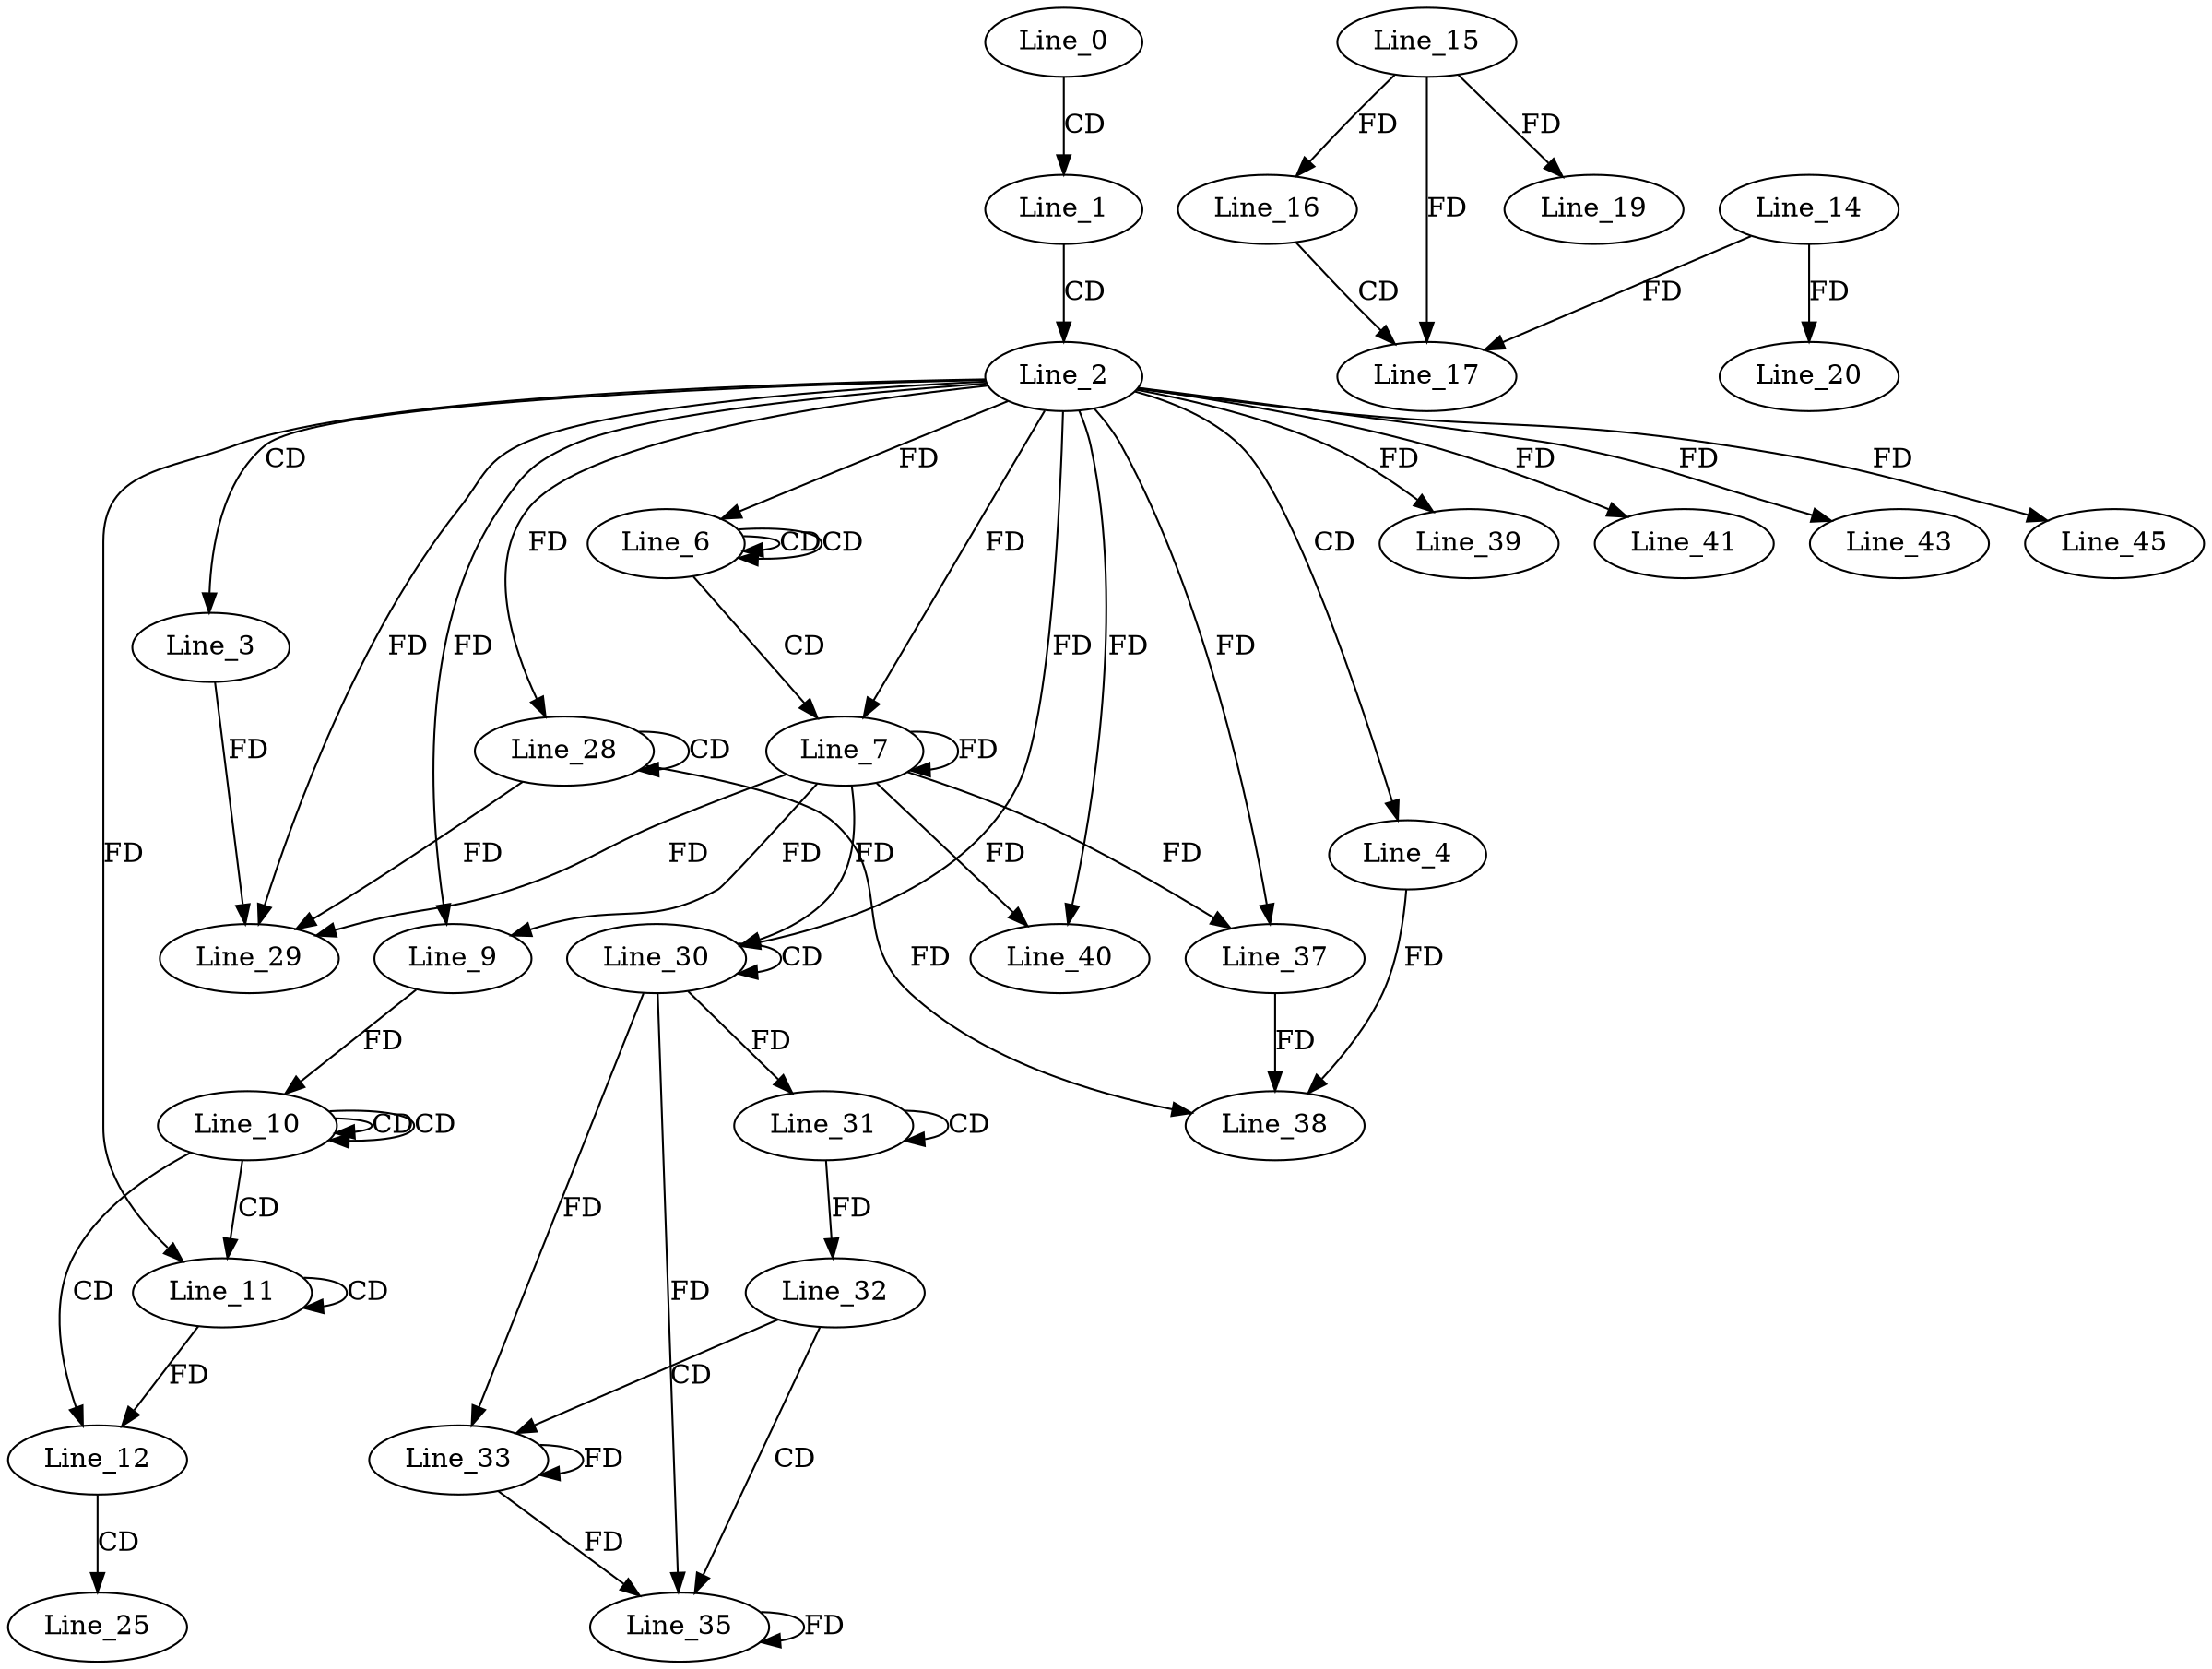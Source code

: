 digraph G {
  Line_0;
  Line_1;
  Line_2;
  Line_3;
  Line_4;
  Line_6;
  Line_6;
  Line_6;
  Line_6;
  Line_7;
  Line_7;
  Line_9;
  Line_10;
  Line_10;
  Line_10;
  Line_9;
  Line_11;
  Line_11;
  Line_12;
  Line_12;
  Line_15;
  Line_16;
  Line_16;
  Line_17;
  Line_14;
  Line_17;
  Line_19;
  Line_20;
  Line_25;
  Line_28;
  Line_28;
  Line_29;
  Line_30;
  Line_30;
  Line_31;
  Line_31;
  Line_32;
  Line_33;
  Line_33;
  Line_35;
  Line_37;
  Line_38;
  Line_37;
  Line_39;
  Line_40;
  Line_40;
  Line_41;
  Line_43;
  Line_45;
  Line_0 -> Line_1 [ label="CD" ];
  Line_1 -> Line_2 [ label="CD" ];
  Line_2 -> Line_3 [ label="CD" ];
  Line_2 -> Line_4 [ label="CD" ];
  Line_6 -> Line_6 [ label="CD" ];
  Line_6 -> Line_6 [ label="CD" ];
  Line_2 -> Line_6 [ label="FD" ];
  Line_6 -> Line_7 [ label="CD" ];
  Line_2 -> Line_7 [ label="FD" ];
  Line_7 -> Line_7 [ label="FD" ];
  Line_2 -> Line_9 [ label="FD" ];
  Line_7 -> Line_9 [ label="FD" ];
  Line_10 -> Line_10 [ label="CD" ];
  Line_10 -> Line_10 [ label="CD" ];
  Line_9 -> Line_10 [ label="FD" ];
  Line_10 -> Line_11 [ label="CD" ];
  Line_11 -> Line_11 [ label="CD" ];
  Line_2 -> Line_11 [ label="FD" ];
  Line_10 -> Line_12 [ label="CD" ];
  Line_11 -> Line_12 [ label="FD" ];
  Line_15 -> Line_16 [ label="FD" ];
  Line_16 -> Line_17 [ label="CD" ];
  Line_14 -> Line_17 [ label="FD" ];
  Line_15 -> Line_17 [ label="FD" ];
  Line_15 -> Line_19 [ label="FD" ];
  Line_14 -> Line_20 [ label="FD" ];
  Line_12 -> Line_25 [ label="CD" ];
  Line_28 -> Line_28 [ label="CD" ];
  Line_2 -> Line_28 [ label="FD" ];
  Line_3 -> Line_29 [ label="FD" ];
  Line_2 -> Line_29 [ label="FD" ];
  Line_7 -> Line_29 [ label="FD" ];
  Line_28 -> Line_29 [ label="FD" ];
  Line_30 -> Line_30 [ label="CD" ];
  Line_2 -> Line_30 [ label="FD" ];
  Line_7 -> Line_30 [ label="FD" ];
  Line_31 -> Line_31 [ label="CD" ];
  Line_30 -> Line_31 [ label="FD" ];
  Line_31 -> Line_32 [ label="FD" ];
  Line_32 -> Line_33 [ label="CD" ];
  Line_30 -> Line_33 [ label="FD" ];
  Line_33 -> Line_33 [ label="FD" ];
  Line_32 -> Line_35 [ label="CD" ];
  Line_30 -> Line_35 [ label="FD" ];
  Line_33 -> Line_35 [ label="FD" ];
  Line_35 -> Line_35 [ label="FD" ];
  Line_2 -> Line_37 [ label="FD" ];
  Line_7 -> Line_37 [ label="FD" ];
  Line_4 -> Line_38 [ label="FD" ];
  Line_37 -> Line_38 [ label="FD" ];
  Line_28 -> Line_38 [ label="FD" ];
  Line_2 -> Line_39 [ label="FD" ];
  Line_2 -> Line_40 [ label="FD" ];
  Line_7 -> Line_40 [ label="FD" ];
  Line_2 -> Line_41 [ label="FD" ];
  Line_2 -> Line_43 [ label="FD" ];
  Line_2 -> Line_45 [ label="FD" ];
}
